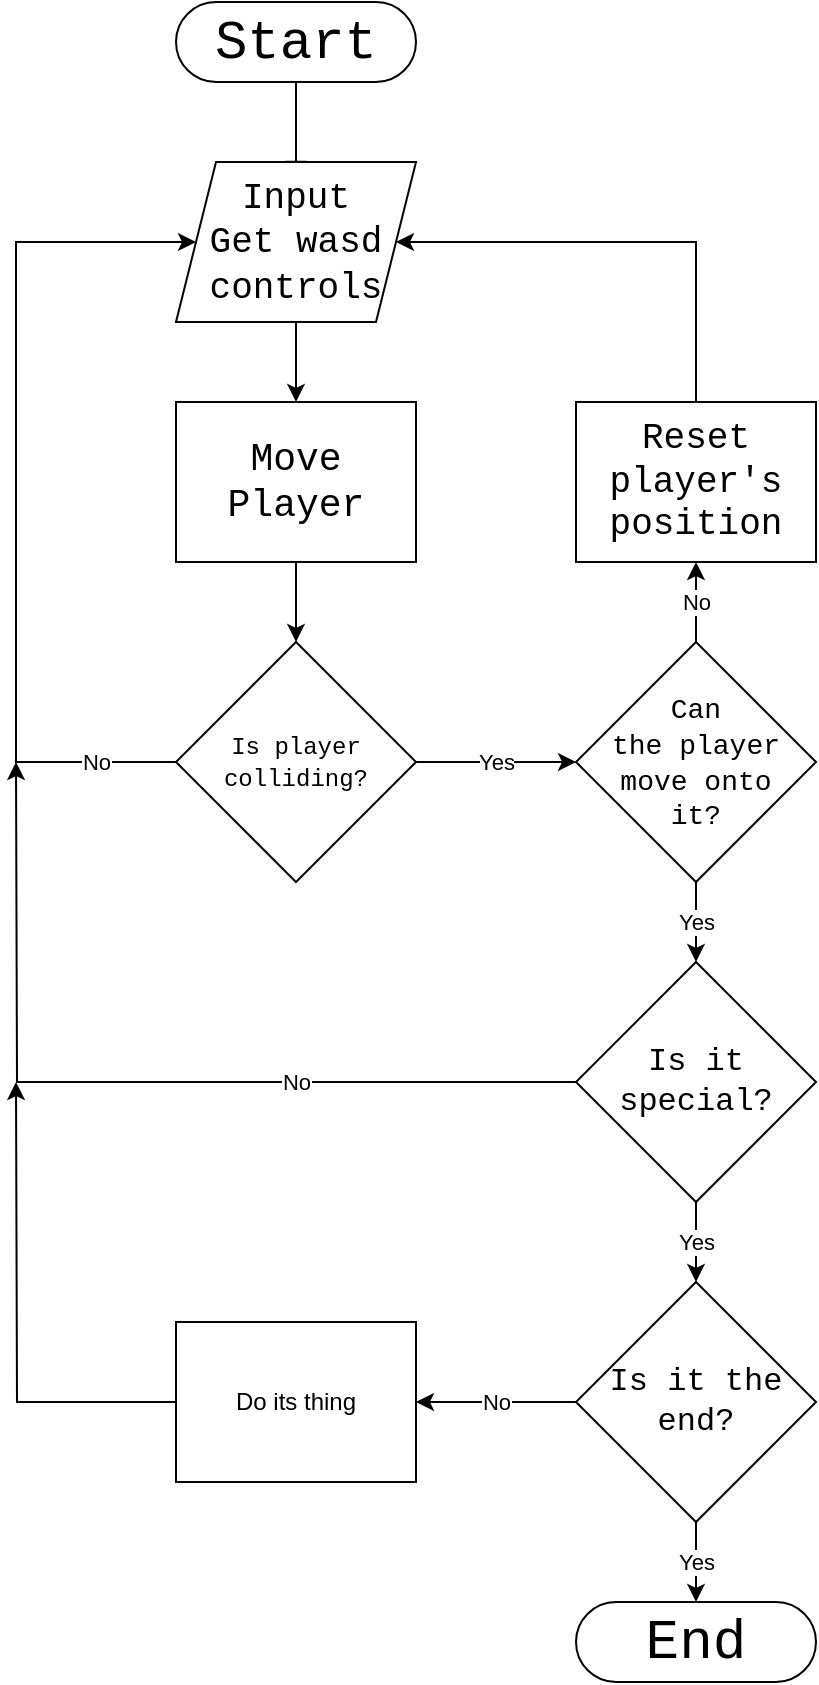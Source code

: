 <mxfile version="22.1.17" type="device">
  <diagram id="C5RBs43oDa-KdzZeNtuy" name="Page-1">
    <mxGraphModel dx="1434" dy="782" grid="1" gridSize="10" guides="1" tooltips="1" connect="1" arrows="1" fold="1" page="1" pageScale="1" pageWidth="827" pageHeight="1169" math="0" shadow="0">
      <root>
        <mxCell id="WIyWlLk6GJQsqaUBKTNV-0" />
        <mxCell id="WIyWlLk6GJQsqaUBKTNV-1" parent="WIyWlLk6GJQsqaUBKTNV-0" />
        <mxCell id="WIyWlLk6GJQsqaUBKTNV-2" value="" style="rounded=0;html=1;jettySize=auto;orthogonalLoop=1;fontSize=11;endArrow=block;endFill=0;endSize=8;strokeWidth=1;shadow=0;labelBackgroundColor=none;edgeStyle=orthogonalEdgeStyle;" parent="WIyWlLk6GJQsqaUBKTNV-1" source="WIyWlLk6GJQsqaUBKTNV-3" edge="1">
          <mxGeometry relative="1" as="geometry">
            <mxPoint x="220" y="170" as="targetPoint" />
          </mxGeometry>
        </mxCell>
        <mxCell id="WIyWlLk6GJQsqaUBKTNV-3" value="&lt;div style=&quot;font-size: 27px;&quot;&gt;&lt;font face=&quot;Courier New&quot;&gt;Start&lt;/font&gt;&lt;/div&gt;" style="rounded=1;whiteSpace=wrap;html=1;fontSize=12;glass=0;strokeWidth=1;shadow=0;arcSize=50;" parent="WIyWlLk6GJQsqaUBKTNV-1" vertex="1">
          <mxGeometry x="160" y="80" width="120" height="40" as="geometry" />
        </mxCell>
        <mxCell id="LNvxk5o09146r4D4Vn2T-28" style="edgeStyle=orthogonalEdgeStyle;rounded=0;orthogonalLoop=1;jettySize=auto;html=1;exitX=0.5;exitY=1;exitDx=0;exitDy=0;entryX=0.5;entryY=0;entryDx=0;entryDy=0;" edge="1" parent="WIyWlLk6GJQsqaUBKTNV-1" source="LNvxk5o09146r4D4Vn2T-2" target="LNvxk5o09146r4D4Vn2T-4">
          <mxGeometry relative="1" as="geometry" />
        </mxCell>
        <mxCell id="LNvxk5o09146r4D4Vn2T-2" value="&lt;div style=&quot;font-size: 18px;&quot;&gt;&lt;font face=&quot;Courier New&quot; style=&quot;font-size: 18px;&quot;&gt;Input&lt;/font&gt;&lt;/div&gt;&lt;div style=&quot;font-size: 18px;&quot;&gt;&lt;font face=&quot;Courier New&quot; style=&quot;font-size: 18px;&quot;&gt;Get wasd controls&lt;/font&gt;&lt;font face=&quot;aqZTh40EGj9IS2XHON0B&quot; style=&quot;font-size: 18px;&quot;&gt;&lt;font style=&quot;font-size: 18px;&quot;&gt;&lt;br&gt;&lt;/font&gt;&lt;/font&gt;&lt;/div&gt;" style="shape=parallelogram;perimeter=parallelogramPerimeter;whiteSpace=wrap;html=1;fixedSize=1;" vertex="1" parent="WIyWlLk6GJQsqaUBKTNV-1">
          <mxGeometry x="160" y="160" width="120" height="80" as="geometry" />
        </mxCell>
        <mxCell id="LNvxk5o09146r4D4Vn2T-29" value="" style="edgeStyle=orthogonalEdgeStyle;rounded=0;orthogonalLoop=1;jettySize=auto;html=1;" edge="1" parent="WIyWlLk6GJQsqaUBKTNV-1" source="LNvxk5o09146r4D4Vn2T-4" target="LNvxk5o09146r4D4Vn2T-5">
          <mxGeometry relative="1" as="geometry" />
        </mxCell>
        <mxCell id="LNvxk5o09146r4D4Vn2T-4" value="&lt;font style=&quot;font-size: 19px;&quot; face=&quot;Courier New&quot;&gt;Move Player&lt;br&gt;&lt;/font&gt;" style="rounded=0;whiteSpace=wrap;html=1;" vertex="1" parent="WIyWlLk6GJQsqaUBKTNV-1">
          <mxGeometry x="160" y="280" width="120" height="80" as="geometry" />
        </mxCell>
        <mxCell id="LNvxk5o09146r4D4Vn2T-7" value="&lt;div&gt;Yes&lt;br&gt;&lt;/div&gt;" style="edgeStyle=orthogonalEdgeStyle;rounded=0;orthogonalLoop=1;jettySize=auto;html=1;exitX=0.5;exitY=0;exitDx=0;exitDy=0;" edge="1" parent="WIyWlLk6GJQsqaUBKTNV-1" source="LNvxk5o09146r4D4Vn2T-5">
          <mxGeometry x="-0.006" relative="1" as="geometry">
            <mxPoint x="360" y="460" as="targetPoint" />
            <mxPoint as="offset" />
          </mxGeometry>
        </mxCell>
        <mxCell id="LNvxk5o09146r4D4Vn2T-5" value="&lt;font face=&quot;Courier New&quot;&gt;Is player colliding?&lt;br&gt;&lt;/font&gt;" style="rhombus;whiteSpace=wrap;html=1;direction=south;" vertex="1" parent="WIyWlLk6GJQsqaUBKTNV-1">
          <mxGeometry x="160" y="400" width="120" height="120" as="geometry" />
        </mxCell>
        <mxCell id="LNvxk5o09146r4D4Vn2T-16" value="No" style="edgeStyle=orthogonalEdgeStyle;rounded=0;orthogonalLoop=1;jettySize=auto;html=1;exitX=0.5;exitY=0;exitDx=0;exitDy=0;" edge="1" parent="WIyWlLk6GJQsqaUBKTNV-1" source="LNvxk5o09146r4D4Vn2T-8">
          <mxGeometry x="-0.013" relative="1" as="geometry">
            <mxPoint x="420" y="360" as="targetPoint" />
            <mxPoint as="offset" />
          </mxGeometry>
        </mxCell>
        <mxCell id="LNvxk5o09146r4D4Vn2T-20" value="Yes" style="edgeStyle=orthogonalEdgeStyle;rounded=0;orthogonalLoop=1;jettySize=auto;html=1;exitX=0.5;exitY=1;exitDx=0;exitDy=0;entryX=0.5;entryY=0;entryDx=0;entryDy=0;" edge="1" parent="WIyWlLk6GJQsqaUBKTNV-1" source="LNvxk5o09146r4D4Vn2T-8" target="LNvxk5o09146r4D4Vn2T-19">
          <mxGeometry relative="1" as="geometry">
            <mxPoint as="offset" />
          </mxGeometry>
        </mxCell>
        <mxCell id="LNvxk5o09146r4D4Vn2T-8" value="&lt;div style=&quot;font-size: 14px;&quot;&gt;&lt;font style=&quot;font-size: 14px;&quot; face=&quot;Courier New&quot;&gt;Can&lt;/font&gt;&lt;/div&gt;&lt;div style=&quot;font-size: 14px;&quot;&gt;&lt;font style=&quot;font-size: 14px;&quot; face=&quot;Courier New&quot;&gt;the player&lt;/font&gt;&lt;/div&gt;&lt;div style=&quot;font-size: 14px;&quot;&gt;&lt;font style=&quot;font-size: 14px;&quot; face=&quot;Courier New&quot;&gt;move onto&lt;/font&gt;&lt;/div&gt;&lt;div style=&quot;font-size: 14px;&quot;&gt;&lt;font style=&quot;font-size: 14px;&quot; face=&quot;Courier New&quot;&gt;it?&lt;/font&gt;&lt;/div&gt;" style="rhombus;whiteSpace=wrap;html=1;" vertex="1" parent="WIyWlLk6GJQsqaUBKTNV-1">
          <mxGeometry x="360" y="400" width="120" height="120" as="geometry" />
        </mxCell>
        <mxCell id="LNvxk5o09146r4D4Vn2T-14" value="No" style="endArrow=classic;html=1;rounded=0;entryX=0;entryY=0.5;entryDx=0;entryDy=0;exitX=0.5;exitY=1;exitDx=0;exitDy=0;" edge="1" parent="WIyWlLk6GJQsqaUBKTNV-1" source="LNvxk5o09146r4D4Vn2T-5" target="LNvxk5o09146r4D4Vn2T-2">
          <mxGeometry x="-0.814" width="50" height="50" relative="1" as="geometry">
            <mxPoint x="80" y="460" as="sourcePoint" />
            <mxPoint x="80" y="200" as="targetPoint" />
            <Array as="points">
              <mxPoint x="80" y="460" />
              <mxPoint x="80" y="200" />
            </Array>
            <mxPoint as="offset" />
          </mxGeometry>
        </mxCell>
        <mxCell id="LNvxk5o09146r4D4Vn2T-18" style="edgeStyle=orthogonalEdgeStyle;rounded=0;orthogonalLoop=1;jettySize=auto;html=1;exitX=0.5;exitY=0;exitDx=0;exitDy=0;entryX=1;entryY=0.5;entryDx=0;entryDy=0;" edge="1" parent="WIyWlLk6GJQsqaUBKTNV-1" source="LNvxk5o09146r4D4Vn2T-17" target="LNvxk5o09146r4D4Vn2T-2">
          <mxGeometry relative="1" as="geometry">
            <Array as="points">
              <mxPoint x="420" y="200" />
            </Array>
          </mxGeometry>
        </mxCell>
        <mxCell id="LNvxk5o09146r4D4Vn2T-17" value="&lt;font style=&quot;font-size: 18px;&quot; face=&quot;Courier New&quot;&gt;Reset player&#39;s position&lt;br&gt;&lt;/font&gt;" style="rounded=0;whiteSpace=wrap;html=1;" vertex="1" parent="WIyWlLk6GJQsqaUBKTNV-1">
          <mxGeometry x="360" y="280" width="120" height="80" as="geometry" />
        </mxCell>
        <mxCell id="LNvxk5o09146r4D4Vn2T-21" value="&lt;div&gt;No&lt;/div&gt;" style="edgeStyle=orthogonalEdgeStyle;rounded=0;orthogonalLoop=1;jettySize=auto;html=1;exitX=0;exitY=0.5;exitDx=0;exitDy=0;" edge="1" parent="WIyWlLk6GJQsqaUBKTNV-1" source="LNvxk5o09146r4D4Vn2T-19">
          <mxGeometry x="-0.363" relative="1" as="geometry">
            <mxPoint x="80" y="460" as="targetPoint" />
            <mxPoint as="offset" />
          </mxGeometry>
        </mxCell>
        <mxCell id="LNvxk5o09146r4D4Vn2T-23" value="&lt;div&gt;Yes&lt;/div&gt;" style="edgeStyle=orthogonalEdgeStyle;rounded=0;orthogonalLoop=1;jettySize=auto;html=1;exitX=0.5;exitY=1;exitDx=0;exitDy=0;entryX=0.5;entryY=0;entryDx=0;entryDy=0;" edge="1" parent="WIyWlLk6GJQsqaUBKTNV-1" source="LNvxk5o09146r4D4Vn2T-19" target="LNvxk5o09146r4D4Vn2T-22">
          <mxGeometry relative="1" as="geometry" />
        </mxCell>
        <mxCell id="LNvxk5o09146r4D4Vn2T-19" value="&lt;font style=&quot;font-size: 16px;&quot; face=&quot;Courier New&quot;&gt;Is it special?&lt;br&gt;&lt;/font&gt;" style="rhombus;whiteSpace=wrap;html=1;" vertex="1" parent="WIyWlLk6GJQsqaUBKTNV-1">
          <mxGeometry x="360" y="560" width="120" height="120" as="geometry" />
        </mxCell>
        <mxCell id="LNvxk5o09146r4D4Vn2T-27" value="Yes" style="edgeStyle=orthogonalEdgeStyle;rounded=0;orthogonalLoop=1;jettySize=auto;html=1;exitX=0.5;exitY=1;exitDx=0;exitDy=0;" edge="1" parent="WIyWlLk6GJQsqaUBKTNV-1" source="LNvxk5o09146r4D4Vn2T-22" target="LNvxk5o09146r4D4Vn2T-26">
          <mxGeometry relative="1" as="geometry" />
        </mxCell>
        <mxCell id="LNvxk5o09146r4D4Vn2T-31" value="No" style="edgeStyle=orthogonalEdgeStyle;rounded=0;orthogonalLoop=1;jettySize=auto;html=1;exitX=0;exitY=0.5;exitDx=0;exitDy=0;entryX=1;entryY=0.5;entryDx=0;entryDy=0;" edge="1" parent="WIyWlLk6GJQsqaUBKTNV-1" source="LNvxk5o09146r4D4Vn2T-22" target="LNvxk5o09146r4D4Vn2T-30">
          <mxGeometry relative="1" as="geometry" />
        </mxCell>
        <mxCell id="LNvxk5o09146r4D4Vn2T-22" value="&lt;font style=&quot;font-size: 16px;&quot; face=&quot;Courier New&quot;&gt;Is it the end?&lt;br&gt;&lt;/font&gt;" style="rhombus;whiteSpace=wrap;html=1;" vertex="1" parent="WIyWlLk6GJQsqaUBKTNV-1">
          <mxGeometry x="360" y="720" width="120" height="120" as="geometry" />
        </mxCell>
        <mxCell id="LNvxk5o09146r4D4Vn2T-26" value="&lt;font style=&quot;font-size: 28px;&quot; face=&quot;Courier New&quot;&gt;End&lt;/font&gt;" style="rounded=1;whiteSpace=wrap;html=1;fontSize=12;glass=0;strokeWidth=1;shadow=0;arcSize=50;" vertex="1" parent="WIyWlLk6GJQsqaUBKTNV-1">
          <mxGeometry x="360" y="880" width="120" height="40" as="geometry" />
        </mxCell>
        <mxCell id="LNvxk5o09146r4D4Vn2T-32" style="edgeStyle=orthogonalEdgeStyle;rounded=0;orthogonalLoop=1;jettySize=auto;html=1;exitX=0;exitY=0.5;exitDx=0;exitDy=0;" edge="1" parent="WIyWlLk6GJQsqaUBKTNV-1" source="LNvxk5o09146r4D4Vn2T-30">
          <mxGeometry relative="1" as="geometry">
            <mxPoint x="80" y="620" as="targetPoint" />
          </mxGeometry>
        </mxCell>
        <mxCell id="LNvxk5o09146r4D4Vn2T-30" value="Do its thing" style="rounded=0;whiteSpace=wrap;html=1;" vertex="1" parent="WIyWlLk6GJQsqaUBKTNV-1">
          <mxGeometry x="160" y="740" width="120" height="80" as="geometry" />
        </mxCell>
      </root>
    </mxGraphModel>
  </diagram>
</mxfile>
